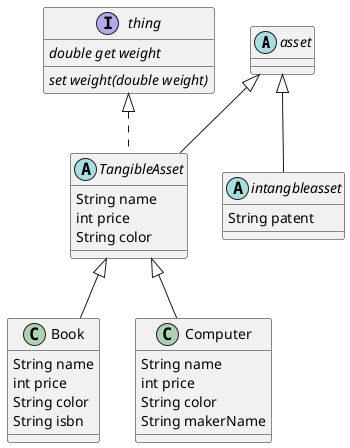 @startuml
'https://plantuml.com/class-diagram

abstract class asset {
}

interface thing {
  {abstract} double get weight
  {abstract} set weight(double weight)
}

abstract class TangibleAsset extends asset implements thing{
  String name
  int price
  String color
}

abstract class intangbleasset extends asset {
  String patent
}

class Book extends TangibleAsset {
 String name
 int price
 String color
 String isbn
}

class Computer extends TangibleAsset {
 String name
 int price
 String color
 String makerName
}

@enduml